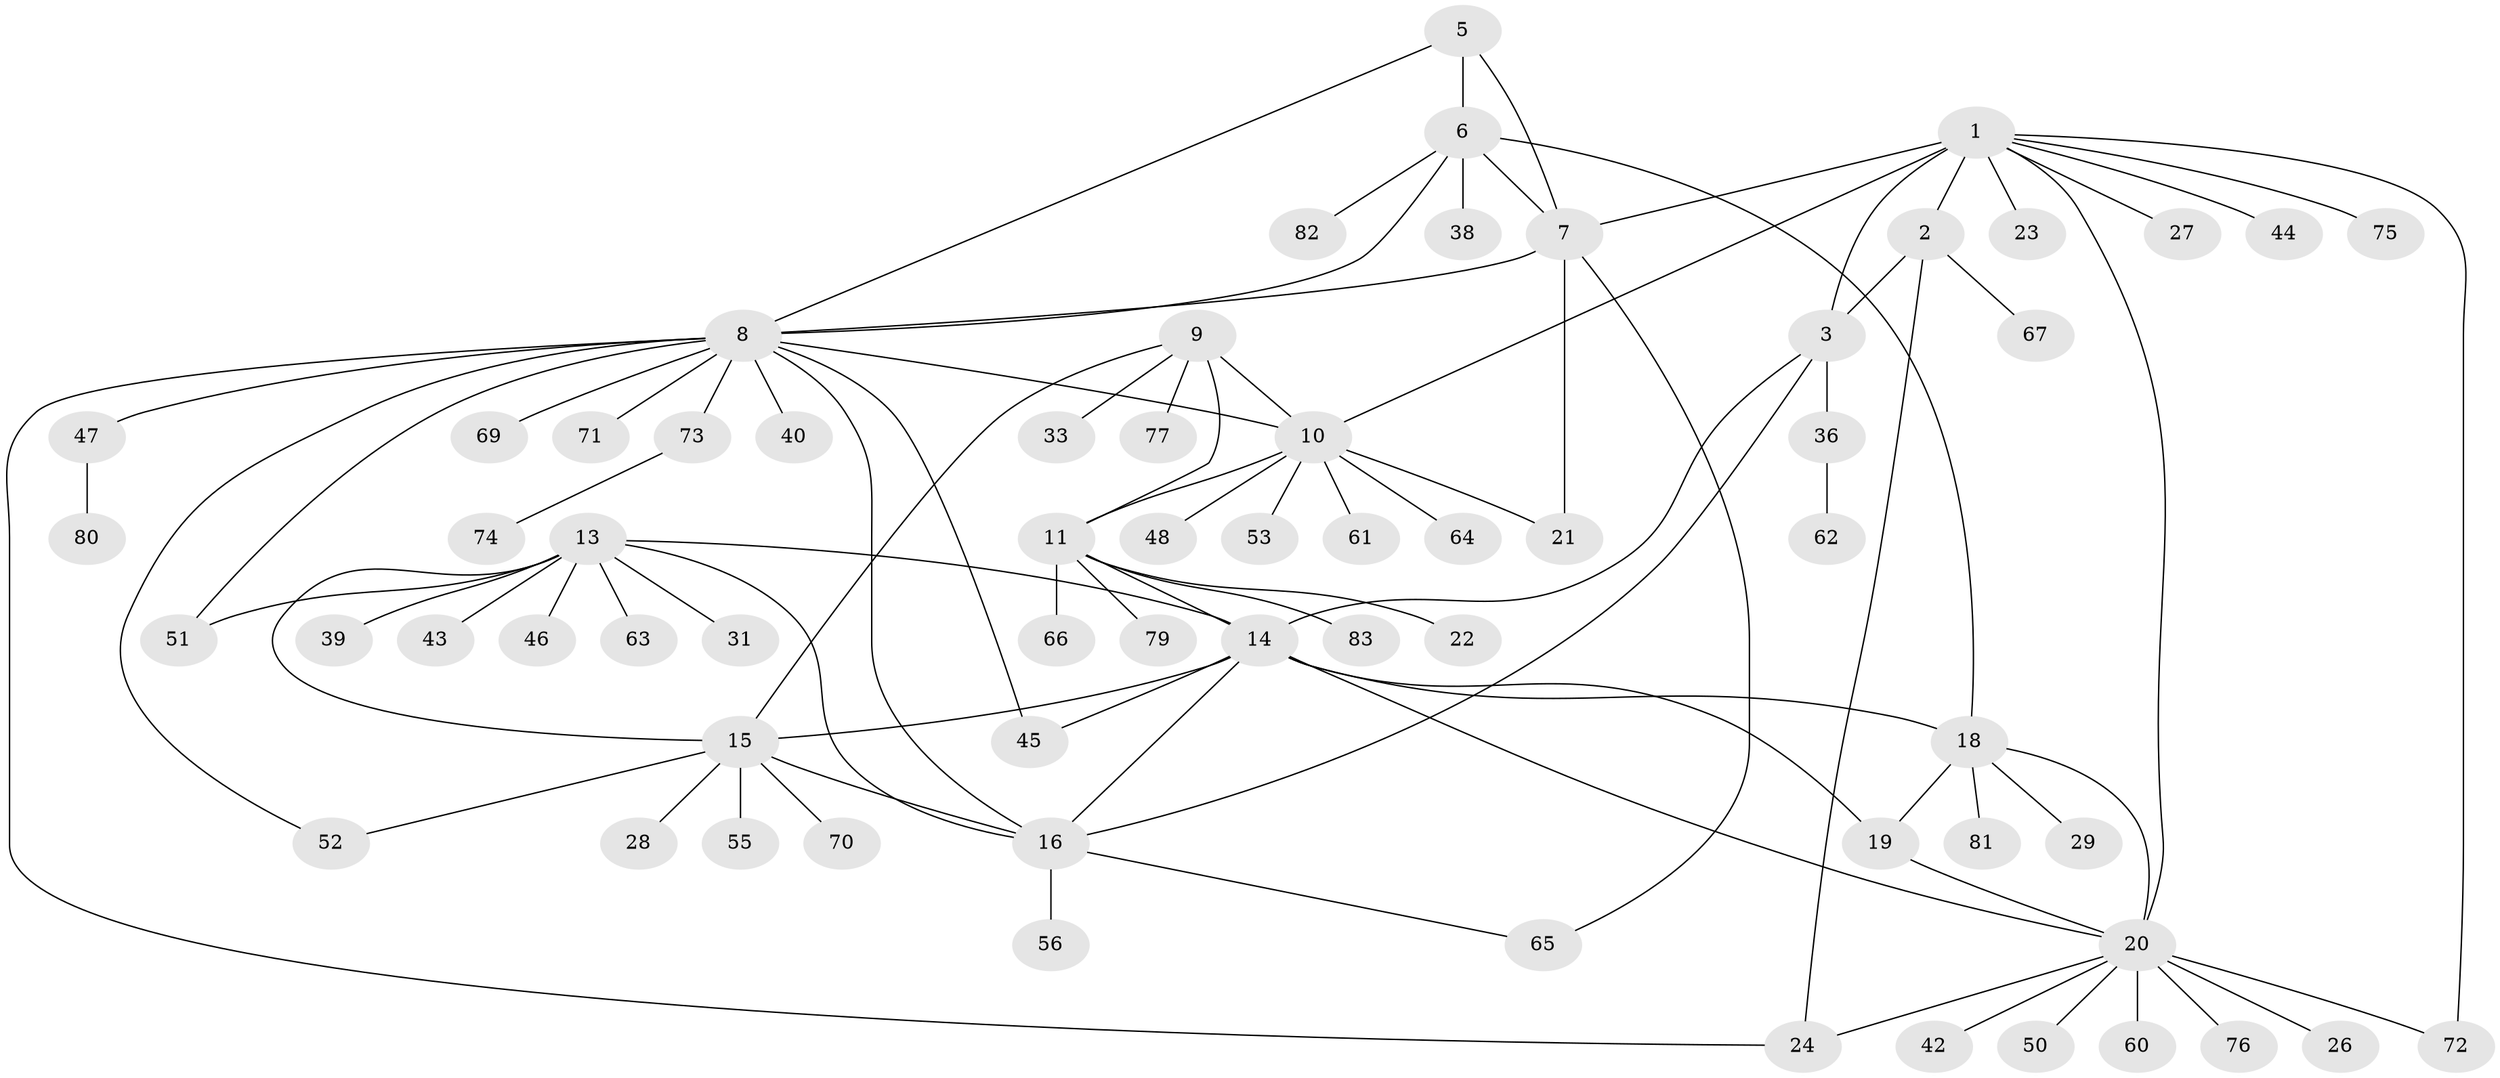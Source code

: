 // original degree distribution, {10: 0.024096385542168676, 5: 0.04819277108433735, 7: 0.060240963855421686, 4: 0.04819277108433735, 12: 0.024096385542168676, 11: 0.012048192771084338, 6: 0.024096385542168676, 8: 0.012048192771084338, 3: 0.024096385542168676, 2: 0.14457831325301204, 1: 0.5783132530120482}
// Generated by graph-tools (version 1.1) at 2025/11/02/27/25 16:11:36]
// undirected, 66 vertices, 91 edges
graph export_dot {
graph [start="1"]
  node [color=gray90,style=filled];
  1 [super="+4"];
  2 [super="+57"];
  3 [super="+41"];
  5 [super="+37"];
  6 [super="+32"];
  7 [super="+34"];
  8 [super="+35"];
  9 [super="+59"];
  10 [super="+30"];
  11 [super="+12"];
  13 [super="+68"];
  14 [super="+17"];
  15 [super="+49"];
  16 [super="+25"];
  18 [super="+58"];
  19;
  20 [super="+54"];
  21;
  22;
  23;
  24;
  26;
  27;
  28;
  29;
  31;
  33;
  36;
  38;
  39;
  40;
  42;
  43;
  44;
  45;
  46;
  47;
  48;
  50;
  51;
  52;
  53;
  55;
  56;
  60;
  61;
  62;
  63;
  64;
  65;
  66;
  67;
  69;
  70;
  71;
  72;
  73;
  74;
  75;
  76 [super="+78"];
  77;
  79;
  80;
  81;
  82;
  83;
  1 -- 2 [weight=2];
  1 -- 3 [weight=2];
  1 -- 7;
  1 -- 20;
  1 -- 23;
  1 -- 27;
  1 -- 44;
  1 -- 72;
  1 -- 75;
  1 -- 10;
  2 -- 3;
  2 -- 67;
  2 -- 24;
  3 -- 14;
  3 -- 36;
  3 -- 16;
  5 -- 6;
  5 -- 7;
  5 -- 8;
  6 -- 7;
  6 -- 8;
  6 -- 18;
  6 -- 38;
  6 -- 82;
  7 -- 8;
  7 -- 21;
  7 -- 65;
  8 -- 10;
  8 -- 16;
  8 -- 24;
  8 -- 47;
  8 -- 51;
  8 -- 52;
  8 -- 69;
  8 -- 73;
  8 -- 40;
  8 -- 45;
  8 -- 71;
  9 -- 10;
  9 -- 11 [weight=2];
  9 -- 15;
  9 -- 33;
  9 -- 77;
  10 -- 11 [weight=2];
  10 -- 21;
  10 -- 48;
  10 -- 53;
  10 -- 61;
  10 -- 64;
  11 -- 22;
  11 -- 66;
  11 -- 83;
  11 -- 79;
  11 -- 14;
  13 -- 14;
  13 -- 15;
  13 -- 16;
  13 -- 31;
  13 -- 39;
  13 -- 43;
  13 -- 46;
  13 -- 51;
  13 -- 63;
  14 -- 15;
  14 -- 16;
  14 -- 45;
  14 -- 18;
  14 -- 19;
  14 -- 20;
  15 -- 16;
  15 -- 28;
  15 -- 52;
  15 -- 55;
  15 -- 70;
  16 -- 65;
  16 -- 56;
  18 -- 19;
  18 -- 20;
  18 -- 29;
  18 -- 81;
  19 -- 20;
  20 -- 24;
  20 -- 26;
  20 -- 42;
  20 -- 50;
  20 -- 60;
  20 -- 72;
  20 -- 76;
  36 -- 62;
  47 -- 80;
  73 -- 74;
}
